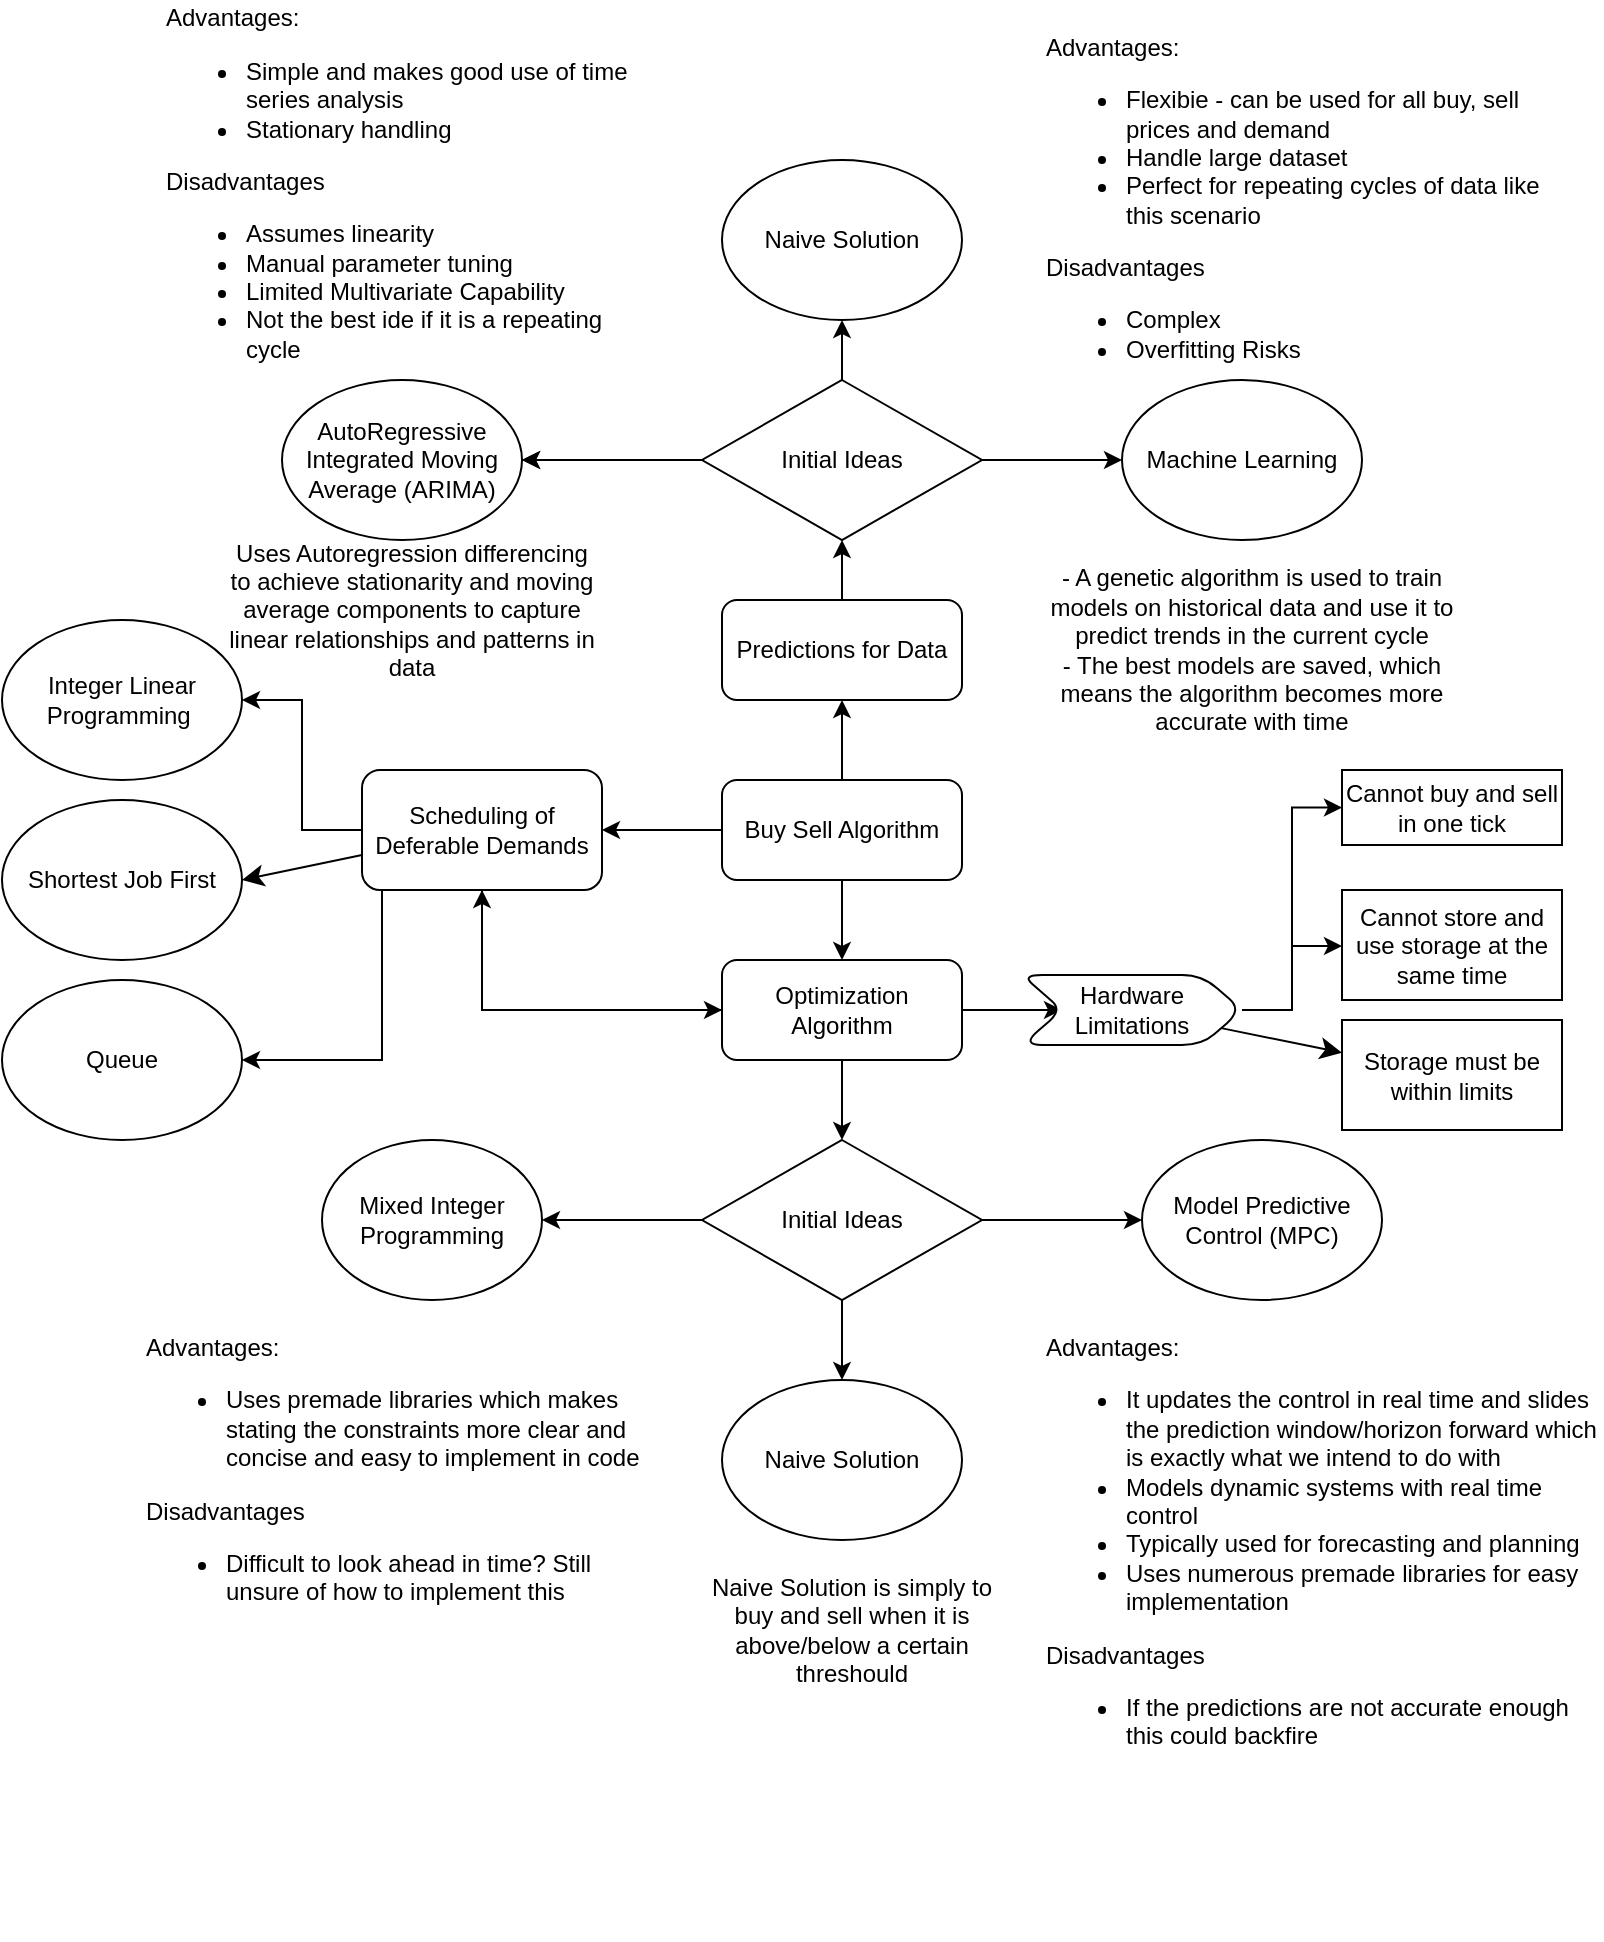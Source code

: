 <mxfile version="24.4.13" type="github">
  <diagram name="Page-1" id="UxOaTtIUIqS_tEpt3Vct">
    <mxGraphModel dx="1290" dy="522" grid="1" gridSize="10" guides="1" tooltips="1" connect="1" arrows="1" fold="1" page="1" pageScale="1" pageWidth="850" pageHeight="1100" math="0" shadow="0">
      <root>
        <mxCell id="0" />
        <mxCell id="1" parent="0" />
        <mxCell id="irKkEr3Q99a9lG1IQd4l-3" value="" style="edgeStyle=orthogonalEdgeStyle;rounded=0;orthogonalLoop=1;jettySize=auto;html=1;" parent="1" source="irKkEr3Q99a9lG1IQd4l-1" target="irKkEr3Q99a9lG1IQd4l-2" edge="1">
          <mxGeometry relative="1" as="geometry" />
        </mxCell>
        <mxCell id="irKkEr3Q99a9lG1IQd4l-7" value="" style="edgeStyle=orthogonalEdgeStyle;rounded=0;orthogonalLoop=1;jettySize=auto;html=1;" parent="1" source="irKkEr3Q99a9lG1IQd4l-1" target="irKkEr3Q99a9lG1IQd4l-6" edge="1">
          <mxGeometry relative="1" as="geometry" />
        </mxCell>
        <mxCell id="irKkEr3Q99a9lG1IQd4l-22" value="" style="edgeStyle=orthogonalEdgeStyle;rounded=0;orthogonalLoop=1;jettySize=auto;html=1;" parent="1" source="irKkEr3Q99a9lG1IQd4l-1" target="irKkEr3Q99a9lG1IQd4l-21" edge="1">
          <mxGeometry relative="1" as="geometry" />
        </mxCell>
        <mxCell id="irKkEr3Q99a9lG1IQd4l-1" value="Buy Sell Algorithm" style="rounded=1;whiteSpace=wrap;html=1;" parent="1" vertex="1">
          <mxGeometry x="360" y="390" width="120" height="50" as="geometry" />
        </mxCell>
        <mxCell id="irKkEr3Q99a9lG1IQd4l-16" style="edgeStyle=orthogonalEdgeStyle;rounded=0;orthogonalLoop=1;jettySize=auto;html=1;entryX=0.5;entryY=1;entryDx=0;entryDy=0;" parent="1" source="irKkEr3Q99a9lG1IQd4l-2" target="irKkEr3Q99a9lG1IQd4l-15" edge="1">
          <mxGeometry relative="1" as="geometry" />
        </mxCell>
        <mxCell id="irKkEr3Q99a9lG1IQd4l-2" value="Predictions for Data" style="rounded=1;whiteSpace=wrap;html=1;" parent="1" vertex="1">
          <mxGeometry x="360" y="300" width="120" height="50" as="geometry" />
        </mxCell>
        <mxCell id="irKkEr3Q99a9lG1IQd4l-10" style="edgeStyle=orthogonalEdgeStyle;rounded=0;orthogonalLoop=1;jettySize=auto;html=1;" parent="1" source="irKkEr3Q99a9lG1IQd4l-6" target="irKkEr3Q99a9lG1IQd4l-8" edge="1">
          <mxGeometry relative="1" as="geometry" />
        </mxCell>
        <mxCell id="irKkEr3Q99a9lG1IQd4l-26" style="edgeStyle=orthogonalEdgeStyle;rounded=0;orthogonalLoop=1;jettySize=auto;html=1;entryX=0.5;entryY=1;entryDx=0;entryDy=0;" parent="1" source="irKkEr3Q99a9lG1IQd4l-6" target="irKkEr3Q99a9lG1IQd4l-21" edge="1">
          <mxGeometry relative="1" as="geometry" />
        </mxCell>
        <mxCell id="irKkEr3Q99a9lG1IQd4l-28" value="" style="edgeStyle=orthogonalEdgeStyle;rounded=0;orthogonalLoop=1;jettySize=auto;html=1;" parent="1" source="irKkEr3Q99a9lG1IQd4l-6" target="irKkEr3Q99a9lG1IQd4l-27" edge="1">
          <mxGeometry relative="1" as="geometry" />
        </mxCell>
        <mxCell id="irKkEr3Q99a9lG1IQd4l-6" value="Optimization Algorithm" style="rounded=1;whiteSpace=wrap;html=1;" parent="1" vertex="1">
          <mxGeometry x="360" y="480" width="120" height="50" as="geometry" />
        </mxCell>
        <mxCell id="irKkEr3Q99a9lG1IQd4l-12" value="" style="edgeStyle=orthogonalEdgeStyle;rounded=0;orthogonalLoop=1;jettySize=auto;html=1;" parent="1" source="irKkEr3Q99a9lG1IQd4l-8" target="irKkEr3Q99a9lG1IQd4l-11" edge="1">
          <mxGeometry relative="1" as="geometry" />
        </mxCell>
        <mxCell id="irKkEr3Q99a9lG1IQd4l-43" style="edgeStyle=orthogonalEdgeStyle;rounded=0;orthogonalLoop=1;jettySize=auto;html=1;entryX=0.5;entryY=0;entryDx=0;entryDy=0;" parent="1" source="irKkEr3Q99a9lG1IQd4l-8" target="irKkEr3Q99a9lG1IQd4l-42" edge="1">
          <mxGeometry relative="1" as="geometry" />
        </mxCell>
        <mxCell id="irKkEr3Q99a9lG1IQd4l-49" style="edgeStyle=orthogonalEdgeStyle;rounded=0;orthogonalLoop=1;jettySize=auto;html=1;entryX=0;entryY=0.5;entryDx=0;entryDy=0;" parent="1" source="irKkEr3Q99a9lG1IQd4l-8" target="irKkEr3Q99a9lG1IQd4l-48" edge="1">
          <mxGeometry relative="1" as="geometry" />
        </mxCell>
        <mxCell id="irKkEr3Q99a9lG1IQd4l-8" value="Initial Ideas" style="rhombus;whiteSpace=wrap;html=1;" parent="1" vertex="1">
          <mxGeometry x="350" y="570" width="140" height="80" as="geometry" />
        </mxCell>
        <mxCell id="irKkEr3Q99a9lG1IQd4l-11" value="Mixed Integer Programming" style="ellipse;whiteSpace=wrap;html=1;" parent="1" vertex="1">
          <mxGeometry x="160" y="570" width="110" height="80" as="geometry" />
        </mxCell>
        <mxCell id="irKkEr3Q99a9lG1IQd4l-14" value="Advantages:&lt;div&gt;&lt;ul&gt;&lt;li&gt;Uses premade libraries which makes stating the constraints more clear and concise and easy to implement in code&lt;/li&gt;&lt;/ul&gt;&lt;/div&gt;&lt;div style=&quot;&quot;&gt;Disadvantages&lt;/div&gt;&lt;div style=&quot;&quot;&gt;&lt;ul&gt;&lt;li&gt;Difficult to look ahead in time? Still unsure of how to implement this&lt;/li&gt;&lt;/ul&gt;&lt;/div&gt;" style="text;html=1;align=left;verticalAlign=top;whiteSpace=wrap;rounded=0;" parent="1" vertex="1">
          <mxGeometry x="70" y="660" width="250" height="280" as="geometry" />
        </mxCell>
        <mxCell id="irKkEr3Q99a9lG1IQd4l-18" value="" style="edgeStyle=orthogonalEdgeStyle;rounded=0;orthogonalLoop=1;jettySize=auto;html=1;" parent="1" source="irKkEr3Q99a9lG1IQd4l-15" edge="1">
          <mxGeometry relative="1" as="geometry">
            <mxPoint x="260" y="230" as="targetPoint" />
          </mxGeometry>
        </mxCell>
        <mxCell id="irKkEr3Q99a9lG1IQd4l-20" style="edgeStyle=orthogonalEdgeStyle;rounded=0;orthogonalLoop=1;jettySize=auto;html=1;entryX=1;entryY=0.5;entryDx=0;entryDy=0;" parent="1" source="irKkEr3Q99a9lG1IQd4l-15" target="irKkEr3Q99a9lG1IQd4l-19" edge="1">
          <mxGeometry relative="1" as="geometry" />
        </mxCell>
        <mxCell id="irKkEr3Q99a9lG1IQd4l-45" style="edgeStyle=orthogonalEdgeStyle;rounded=0;orthogonalLoop=1;jettySize=auto;html=1;entryX=0.5;entryY=1;entryDx=0;entryDy=0;" parent="1" source="irKkEr3Q99a9lG1IQd4l-15" target="irKkEr3Q99a9lG1IQd4l-44" edge="1">
          <mxGeometry relative="1" as="geometry" />
        </mxCell>
        <mxCell id="irKkEr3Q99a9lG1IQd4l-47" style="edgeStyle=orthogonalEdgeStyle;rounded=0;orthogonalLoop=1;jettySize=auto;html=1;entryX=0;entryY=0.5;entryDx=0;entryDy=0;" parent="1" source="irKkEr3Q99a9lG1IQd4l-15" target="irKkEr3Q99a9lG1IQd4l-46" edge="1">
          <mxGeometry relative="1" as="geometry" />
        </mxCell>
        <mxCell id="irKkEr3Q99a9lG1IQd4l-15" value="Initial Ideas" style="rhombus;whiteSpace=wrap;html=1;" parent="1" vertex="1">
          <mxGeometry x="350" y="190" width="140" height="80" as="geometry" />
        </mxCell>
        <mxCell id="irKkEr3Q99a9lG1IQd4l-19" value="AutoRegressive Integrated Moving Average (ARIMA)" style="ellipse;whiteSpace=wrap;html=1;" parent="1" vertex="1">
          <mxGeometry x="140" y="190" width="120" height="80" as="geometry" />
        </mxCell>
        <mxCell id="irKkEr3Q99a9lG1IQd4l-25" style="edgeStyle=orthogonalEdgeStyle;rounded=0;orthogonalLoop=1;jettySize=auto;html=1;entryX=0;entryY=0.5;entryDx=0;entryDy=0;" parent="1" source="irKkEr3Q99a9lG1IQd4l-21" target="irKkEr3Q99a9lG1IQd4l-6" edge="1">
          <mxGeometry relative="1" as="geometry">
            <Array as="points">
              <mxPoint x="240" y="505" />
            </Array>
          </mxGeometry>
        </mxCell>
        <mxCell id="irKkEr3Q99a9lG1IQd4l-36" style="edgeStyle=orthogonalEdgeStyle;rounded=0;orthogonalLoop=1;jettySize=auto;html=1;entryX=1;entryY=0.5;entryDx=0;entryDy=0;" parent="1" source="irKkEr3Q99a9lG1IQd4l-21" target="irKkEr3Q99a9lG1IQd4l-35" edge="1">
          <mxGeometry relative="1" as="geometry" />
        </mxCell>
        <mxCell id="X_2m4sk6xWmDbYYwcOHU-12" style="edgeStyle=none;curved=1;rounded=0;orthogonalLoop=1;jettySize=auto;html=1;entryX=1;entryY=0.5;entryDx=0;entryDy=0;fontSize=12;startSize=8;endSize=8;" parent="1" source="irKkEr3Q99a9lG1IQd4l-21" target="X_2m4sk6xWmDbYYwcOHU-11" edge="1">
          <mxGeometry relative="1" as="geometry" />
        </mxCell>
        <mxCell id="INi9Z-WOoS32inmvCYGw-2" style="edgeStyle=orthogonalEdgeStyle;rounded=0;orthogonalLoop=1;jettySize=auto;html=1;entryX=1;entryY=0.5;entryDx=0;entryDy=0;" edge="1" parent="1" source="irKkEr3Q99a9lG1IQd4l-21" target="INi9Z-WOoS32inmvCYGw-1">
          <mxGeometry relative="1" as="geometry">
            <Array as="points">
              <mxPoint x="190" y="530" />
            </Array>
          </mxGeometry>
        </mxCell>
        <mxCell id="irKkEr3Q99a9lG1IQd4l-21" value="Scheduling of Deferable Demands" style="whiteSpace=wrap;html=1;rounded=1;" parent="1" vertex="1">
          <mxGeometry x="180" y="385" width="120" height="60" as="geometry" />
        </mxCell>
        <mxCell id="irKkEr3Q99a9lG1IQd4l-39" style="edgeStyle=orthogonalEdgeStyle;rounded=0;orthogonalLoop=1;jettySize=auto;html=1;entryX=0;entryY=0.5;entryDx=0;entryDy=0;" parent="1" source="irKkEr3Q99a9lG1IQd4l-27" target="irKkEr3Q99a9lG1IQd4l-38" edge="1">
          <mxGeometry relative="1" as="geometry" />
        </mxCell>
        <mxCell id="irKkEr3Q99a9lG1IQd4l-54" style="edgeStyle=orthogonalEdgeStyle;rounded=0;orthogonalLoop=1;jettySize=auto;html=1;" parent="1" source="irKkEr3Q99a9lG1IQd4l-27" target="irKkEr3Q99a9lG1IQd4l-53" edge="1">
          <mxGeometry relative="1" as="geometry">
            <Array as="points">
              <mxPoint x="645" y="505" />
              <mxPoint x="645" y="473" />
            </Array>
          </mxGeometry>
        </mxCell>
        <mxCell id="X_2m4sk6xWmDbYYwcOHU-8" style="edgeStyle=none;curved=1;rounded=0;orthogonalLoop=1;jettySize=auto;html=1;fontSize=12;startSize=8;endSize=8;" parent="1" source="irKkEr3Q99a9lG1IQd4l-27" target="X_2m4sk6xWmDbYYwcOHU-5" edge="1">
          <mxGeometry relative="1" as="geometry" />
        </mxCell>
        <mxCell id="irKkEr3Q99a9lG1IQd4l-27" value="Hardware Limitations" style="shape=step;perimeter=stepPerimeter;whiteSpace=wrap;html=1;fixedSize=1;rounded=1;" parent="1" vertex="1">
          <mxGeometry x="510" y="487.5" width="110" height="35" as="geometry" />
        </mxCell>
        <mxCell id="irKkEr3Q99a9lG1IQd4l-35" value="Integer Linear Programming&amp;nbsp;" style="ellipse;whiteSpace=wrap;html=1;" parent="1" vertex="1">
          <mxGeometry y="310" width="120" height="80" as="geometry" />
        </mxCell>
        <mxCell id="irKkEr3Q99a9lG1IQd4l-38" value="Cannot buy and sell in one tick" style="rounded=0;whiteSpace=wrap;html=1;" parent="1" vertex="1">
          <mxGeometry x="670" y="385" width="110" height="37.5" as="geometry" />
        </mxCell>
        <mxCell id="irKkEr3Q99a9lG1IQd4l-42" value="Naive Solution" style="ellipse;whiteSpace=wrap;html=1;" parent="1" vertex="1">
          <mxGeometry x="360" y="690" width="120" height="80" as="geometry" />
        </mxCell>
        <mxCell id="irKkEr3Q99a9lG1IQd4l-44" value="Naive Solution" style="ellipse;whiteSpace=wrap;html=1;" parent="1" vertex="1">
          <mxGeometry x="360" y="80" width="120" height="80" as="geometry" />
        </mxCell>
        <mxCell id="irKkEr3Q99a9lG1IQd4l-46" value="Machine Learning" style="ellipse;whiteSpace=wrap;html=1;" parent="1" vertex="1">
          <mxGeometry x="560" y="190" width="120" height="80" as="geometry" />
        </mxCell>
        <mxCell id="irKkEr3Q99a9lG1IQd4l-48" value="Model Predictive Control (MPC)" style="ellipse;whiteSpace=wrap;html=1;" parent="1" vertex="1">
          <mxGeometry x="570" y="570" width="120" height="80" as="geometry" />
        </mxCell>
        <mxCell id="irKkEr3Q99a9lG1IQd4l-50" value="Advantages:&lt;div&gt;&lt;ul&gt;&lt;li&gt;Simple and makes good use of time series analysis&amp;nbsp;&lt;/li&gt;&lt;li&gt;Stationary handling&lt;/li&gt;&lt;/ul&gt;&lt;/div&gt;&lt;div style=&quot;&quot;&gt;Disadvantages&lt;/div&gt;&lt;div style=&quot;&quot;&gt;&lt;ul&gt;&lt;li&gt;Assumes linearity&lt;/li&gt;&lt;li&gt;Manual parameter tuning&lt;/li&gt;&lt;li&gt;Limited Multivariate Capability&lt;/li&gt;&lt;li&gt;Not the best ide if it is a repeating cycle&lt;/li&gt;&lt;/ul&gt;&lt;/div&gt;&lt;div style=&quot;&quot;&gt;&lt;br&gt;&lt;/div&gt;" style="text;html=1;align=left;verticalAlign=middle;whiteSpace=wrap;rounded=0;" parent="1" vertex="1">
          <mxGeometry x="80" width="250" height="210" as="geometry" />
        </mxCell>
        <mxCell id="irKkEr3Q99a9lG1IQd4l-51" value="Advantages:&lt;div&gt;&lt;ul&gt;&lt;li&gt;It updates the control in real time and slides the prediction window/horizon forward which is exactly what we intend to do with&lt;/li&gt;&lt;li&gt;Models dynamic systems with real time control&lt;/li&gt;&lt;li&gt;Typically used for forecasting and planning&lt;/li&gt;&lt;li&gt;Uses numerous premade libraries for easy implementation&amp;nbsp;&lt;/li&gt;&lt;/ul&gt;&lt;/div&gt;&lt;div style=&quot;&quot;&gt;Disadvantages&lt;/div&gt;&lt;div style=&quot;&quot;&gt;&lt;ul&gt;&lt;li&gt;If the predictions are not accurate enough this could backfire&lt;/li&gt;&lt;/ul&gt;&lt;/div&gt;" style="text;html=1;align=left;verticalAlign=top;whiteSpace=wrap;rounded=0;" parent="1" vertex="1">
          <mxGeometry x="520" y="660" width="280" height="310" as="geometry" />
        </mxCell>
        <mxCell id="irKkEr3Q99a9lG1IQd4l-52" value="Advantages:&lt;ul&gt;&lt;li&gt;Flexibie - can be used for all buy, sell prices and demand&lt;/li&gt;&lt;li&gt;Handle large dataset&lt;/li&gt;&lt;li&gt;Perfect for repeating cycles of data like this scenario&amp;nbsp;&lt;/li&gt;&lt;/ul&gt;&lt;div style=&quot;&quot;&gt;Disadvantages&lt;/div&gt;&lt;div style=&quot;&quot;&gt;&lt;ul&gt;&lt;li&gt;Complex&lt;/li&gt;&lt;li&gt;Overfitting Risks&lt;/li&gt;&lt;/ul&gt;&lt;/div&gt;" style="text;html=1;align=left;verticalAlign=middle;whiteSpace=wrap;rounded=0;" parent="1" vertex="1">
          <mxGeometry x="520" y="20" width="270" height="170" as="geometry" />
        </mxCell>
        <mxCell id="irKkEr3Q99a9lG1IQd4l-53" value="Cannot store and use storage at the same time" style="rounded=0;whiteSpace=wrap;html=1;" parent="1" vertex="1">
          <mxGeometry x="670" y="445" width="110" height="55" as="geometry" />
        </mxCell>
        <mxCell id="irKkEr3Q99a9lG1IQd4l-55" value="Naive Solution is simply to buy and sell when it is above/below a certain threshould" style="text;html=1;align=center;verticalAlign=middle;whiteSpace=wrap;rounded=0;" parent="1" vertex="1">
          <mxGeometry x="350" y="800" width="150" height="30" as="geometry" />
        </mxCell>
        <mxCell id="on9IJYiC1uvpUOAwbppN-2" value="&lt;div&gt;- A genetic algorithm is used to train models on historical data and use it to predict trends in the current cycle&lt;br&gt;&lt;/div&gt;&lt;div&gt;- The best models are saved, which means the algorithm becomes more accurate with time&lt;br&gt;&lt;/div&gt;" style="text;html=1;align=center;verticalAlign=middle;whiteSpace=wrap;rounded=0;" parent="1" vertex="1">
          <mxGeometry x="520" y="280" width="210" height="90" as="geometry" />
        </mxCell>
        <mxCell id="X_2m4sk6xWmDbYYwcOHU-5" value="Storage must be within limits" style="rounded=0;whiteSpace=wrap;html=1;" parent="1" vertex="1">
          <mxGeometry x="670" y="510" width="110" height="55" as="geometry" />
        </mxCell>
        <mxCell id="X_2m4sk6xWmDbYYwcOHU-11" value="Shortest Job First" style="ellipse;whiteSpace=wrap;html=1;" parent="1" vertex="1">
          <mxGeometry y="400" width="120" height="80" as="geometry" />
        </mxCell>
        <mxCell id="INi9Z-WOoS32inmvCYGw-1" value="Queue" style="ellipse;whiteSpace=wrap;html=1;" vertex="1" parent="1">
          <mxGeometry y="490" width="120" height="80" as="geometry" />
        </mxCell>
        <mxCell id="INi9Z-WOoS32inmvCYGw-3" value="Uses Autoregression differencing to achieve stationarity and moving average components to capture linear relationships and patterns in data" style="text;html=1;align=center;verticalAlign=middle;whiteSpace=wrap;rounded=0;" vertex="1" parent="1">
          <mxGeometry x="110" y="290" width="190" height="30" as="geometry" />
        </mxCell>
      </root>
    </mxGraphModel>
  </diagram>
</mxfile>
